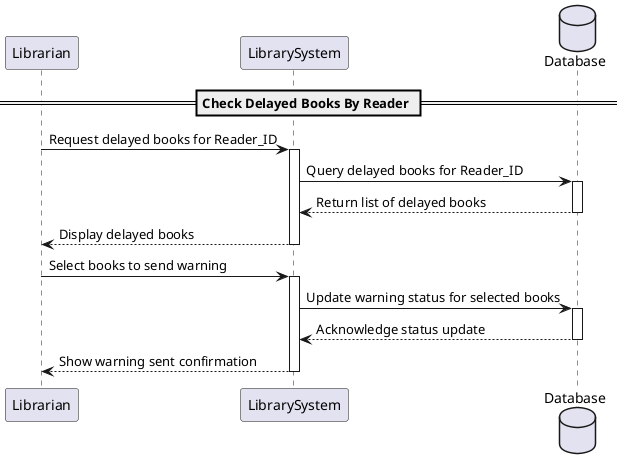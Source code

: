 @startuml

participant Librarian
participant LibrarySystem
database Database

== Check Delayed Books By Reader ==
Librarian -> LibrarySystem : Request delayed books for Reader_ID
activate LibrarySystem

LibrarySystem -> Database : Query delayed books for Reader_ID
activate Database

Database --> LibrarySystem : Return list of delayed books
deactivate Database

LibrarySystem --> Librarian : Display delayed books
deactivate LibrarySystem

Librarian -> LibrarySystem : Select books to send warning
activate LibrarySystem

LibrarySystem -> Database : Update warning status for selected books
activate Database

Database --> LibrarySystem : Acknowledge status update
deactivate Database

LibrarySystem --> Librarian : Show warning sent confirmation
deactivate LibrarySystem

@enduml